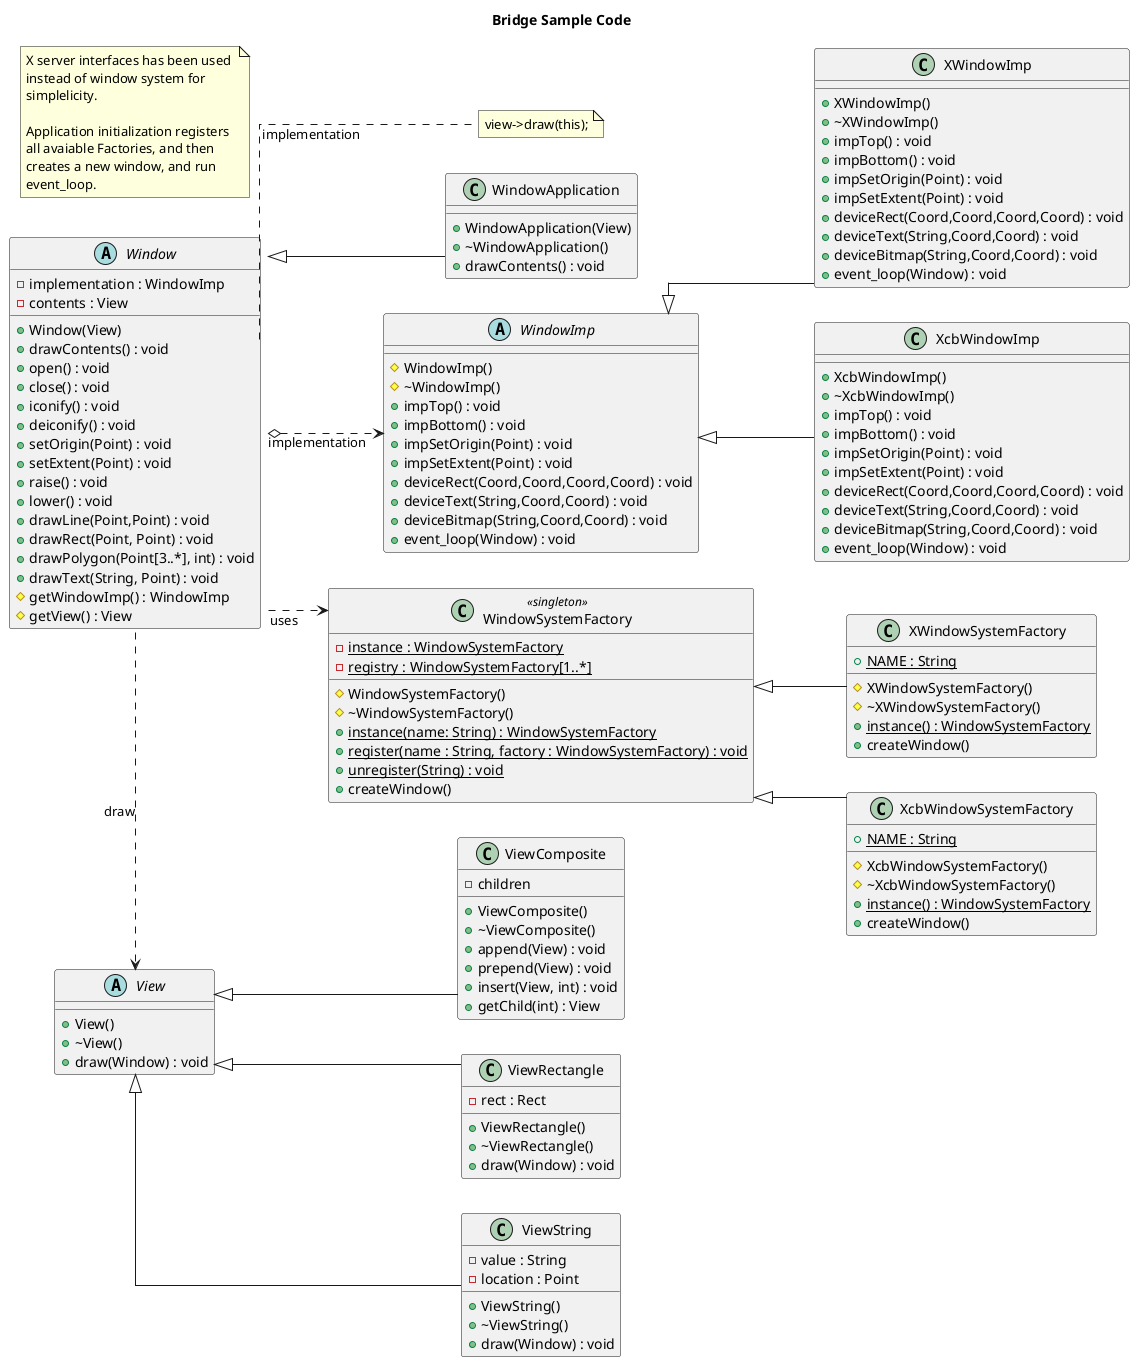 @startuml

title Bridge Sample Code

left to right direction
skinparam linetype ortho

abstract class Window
class WindowApplication

abstract class WindowImp
class XWindowImp
class XcbWindowImp

abstract class View
class ViewComposite
class ViewRectangle
class ViewString

class WindowSystemFactory <<singleton>>
class XWindowSystemFactory
class XcbWindowSystemFactory

Window : -implementation : WindowImp
Window : -contents : View
Window : +Window(View)
Window : +drawContents() : void
Window : +open() : void
Window : +close() : void
Window : +iconify() : void
Window : +deiconify() : void
Window : +setOrigin(Point) : void
Window : +setExtent(Point) : void
Window : +raise() : void
Window : +lower() : void
Window : +drawLine(Point,Point) : void
Window : +drawRect(Point, Point) : void
Window : +drawPolygon(Point[3..*], int) : void
Window : +drawText(String, Point) : void
Window : #getWindowImp() : WindowImp
Window : #getView() : View

WindowApplication : +WindowApplication(View)
WindowApplication : +~WindowApplication()
WindowApplication : +drawContents() : void

WindowImp : #WindowImp()
WindowImp : #~WindowImp()
WindowImp : +impTop() : void
WindowImp : +impBottom() : void
WindowImp : +impSetOrigin(Point) : void
WindowImp : +impSetExtent(Point) : void
WindowImp : +deviceRect(Coord,Coord,Coord,Coord) : void
WindowImp : +deviceText(String,Coord,Coord) : void
WindowImp : +deviceBitmap(String,Coord,Coord) : void
WindowImp : +event_loop(Window) : void

XWindowImp : +XWindowImp()
XWindowImp : +~XWindowImp()
XWindowImp : +impTop() : void
XWindowImp : +impBottom() : void
XWindowImp : +impSetOrigin(Point) : void
XWindowImp : +impSetExtent(Point) : void
XWindowImp : +deviceRect(Coord,Coord,Coord,Coord) : void
XWindowImp : +deviceText(String,Coord,Coord) : void
XWindowImp : +deviceBitmap(String,Coord,Coord) : void
XWindowImp : +event_loop(Window) : void

XcbWindowImp : +XcbWindowImp()
XcbWindowImp : +~XcbWindowImp()
XcbWindowImp : +impTop() : void
XcbWindowImp : +impBottom() : void
XcbWindowImp : +impSetOrigin(Point) : void
XcbWindowImp : +impSetExtent(Point) : void
XcbWindowImp : +deviceRect(Coord,Coord,Coord,Coord) : void
XcbWindowImp : +deviceText(String,Coord,Coord) : void
XcbWindowImp : +deviceBitmap(String,Coord,Coord) : void
XcbWindowImp : +event_loop(Window) : void

View : +View()
View : +~View()
View : +draw(Window) : void

ViewComposite : -children
ViewComposite : +ViewComposite()
ViewComposite : +~ViewComposite()
ViewComposite : +append(View) : void
ViewComposite : +prepend(View) : void
ViewComposite : +insert(View, int) : void
ViewComposite : +getChild(int) : View

ViewRectangle : -rect : Rect
ViewRectangle : +ViewRectangle()
ViewRectangle : +~ViewRectangle()
ViewRectangle : +draw(Window) : void

ViewString : -value : String
ViewString : -location : Point
ViewString : +ViewString()
ViewString : +~ViewString()
ViewString : +draw(Window) : void

WindowSystemFactory : -{static} instance : WindowSystemFactory
WindowSystemFactory : -{static} registry : WindowSystemFactory[1..*]
WindowSystemFactory : #WindowSystemFactory()
WindowSystemFactory : #~WindowSystemFactory()
WindowSystemFactory : +{static} instance(name: String) : WindowSystemFactory 
WindowSystemFactory : +{static} register(name : String, factory : WindowSystemFactory) : void
WindowSystemFactory : +{static} unregister(String) : void
WindowSystemFactory : +createWindow()

XWindowSystemFactory : +{static}NAME : String
XWindowSystemFactory : #XWindowSystemFactory()
XWindowSystemFactory : #~XWindowSystemFactory()
XWindowSystemFactory : +{static} instance() : WindowSystemFactory 
XWindowSystemFactory : +createWindow()

XcbWindowSystemFactory : +{static}NAME : String
XcbWindowSystemFactory : #XcbWindowSystemFactory()
XcbWindowSystemFactory : #~XcbWindowSystemFactory()
XcbWindowSystemFactory : +{static} instance() : WindowSystemFactory 
XcbWindowSystemFactory : +createWindow()

Window <|-- WindowApplication
WindowImp <|-- XWindowImp
WindowImp <|-- XcbWindowImp

View <|-- ViewComposite
View <|-- ViewRectangle
View <|-- ViewString

WindowSystemFactory <|-- XWindowSystemFactory
WindowSystemFactory <|-- XcbWindowSystemFactory

Window "implementation"  o..> WindowImp
Window .> View : draw
Window ..> WindowSystemFactory : uses

note as nGeneral
    X server interfaces has been used 
    instead of window system for 
    simplelicity.
    
    Application initialization registers 
    all avaiable Factories, and then 
    creates a new window, and run 
    event_loop.
end note

note as nViewDraw
    view->draw(this);
end note
nViewDraw .up. Window::drawContents : implementation


@enduml
